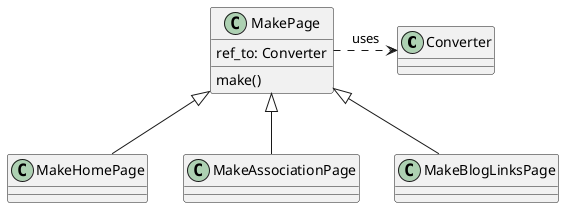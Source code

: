 @startuml
'https://plantuml.com/class-diagram

class Converter

class MakePage {
    ref_to: Converter
    make()
}
MakePage .> Converter : "uses"

class MakeHomePage
MakePage <|-- MakeHomePage

class MakeAssociationPage
MakePage <|-- MakeAssociationPage

class MakeBlogLinksPage
MakePage <|-- MakeBlogLinksPage

@enduml
